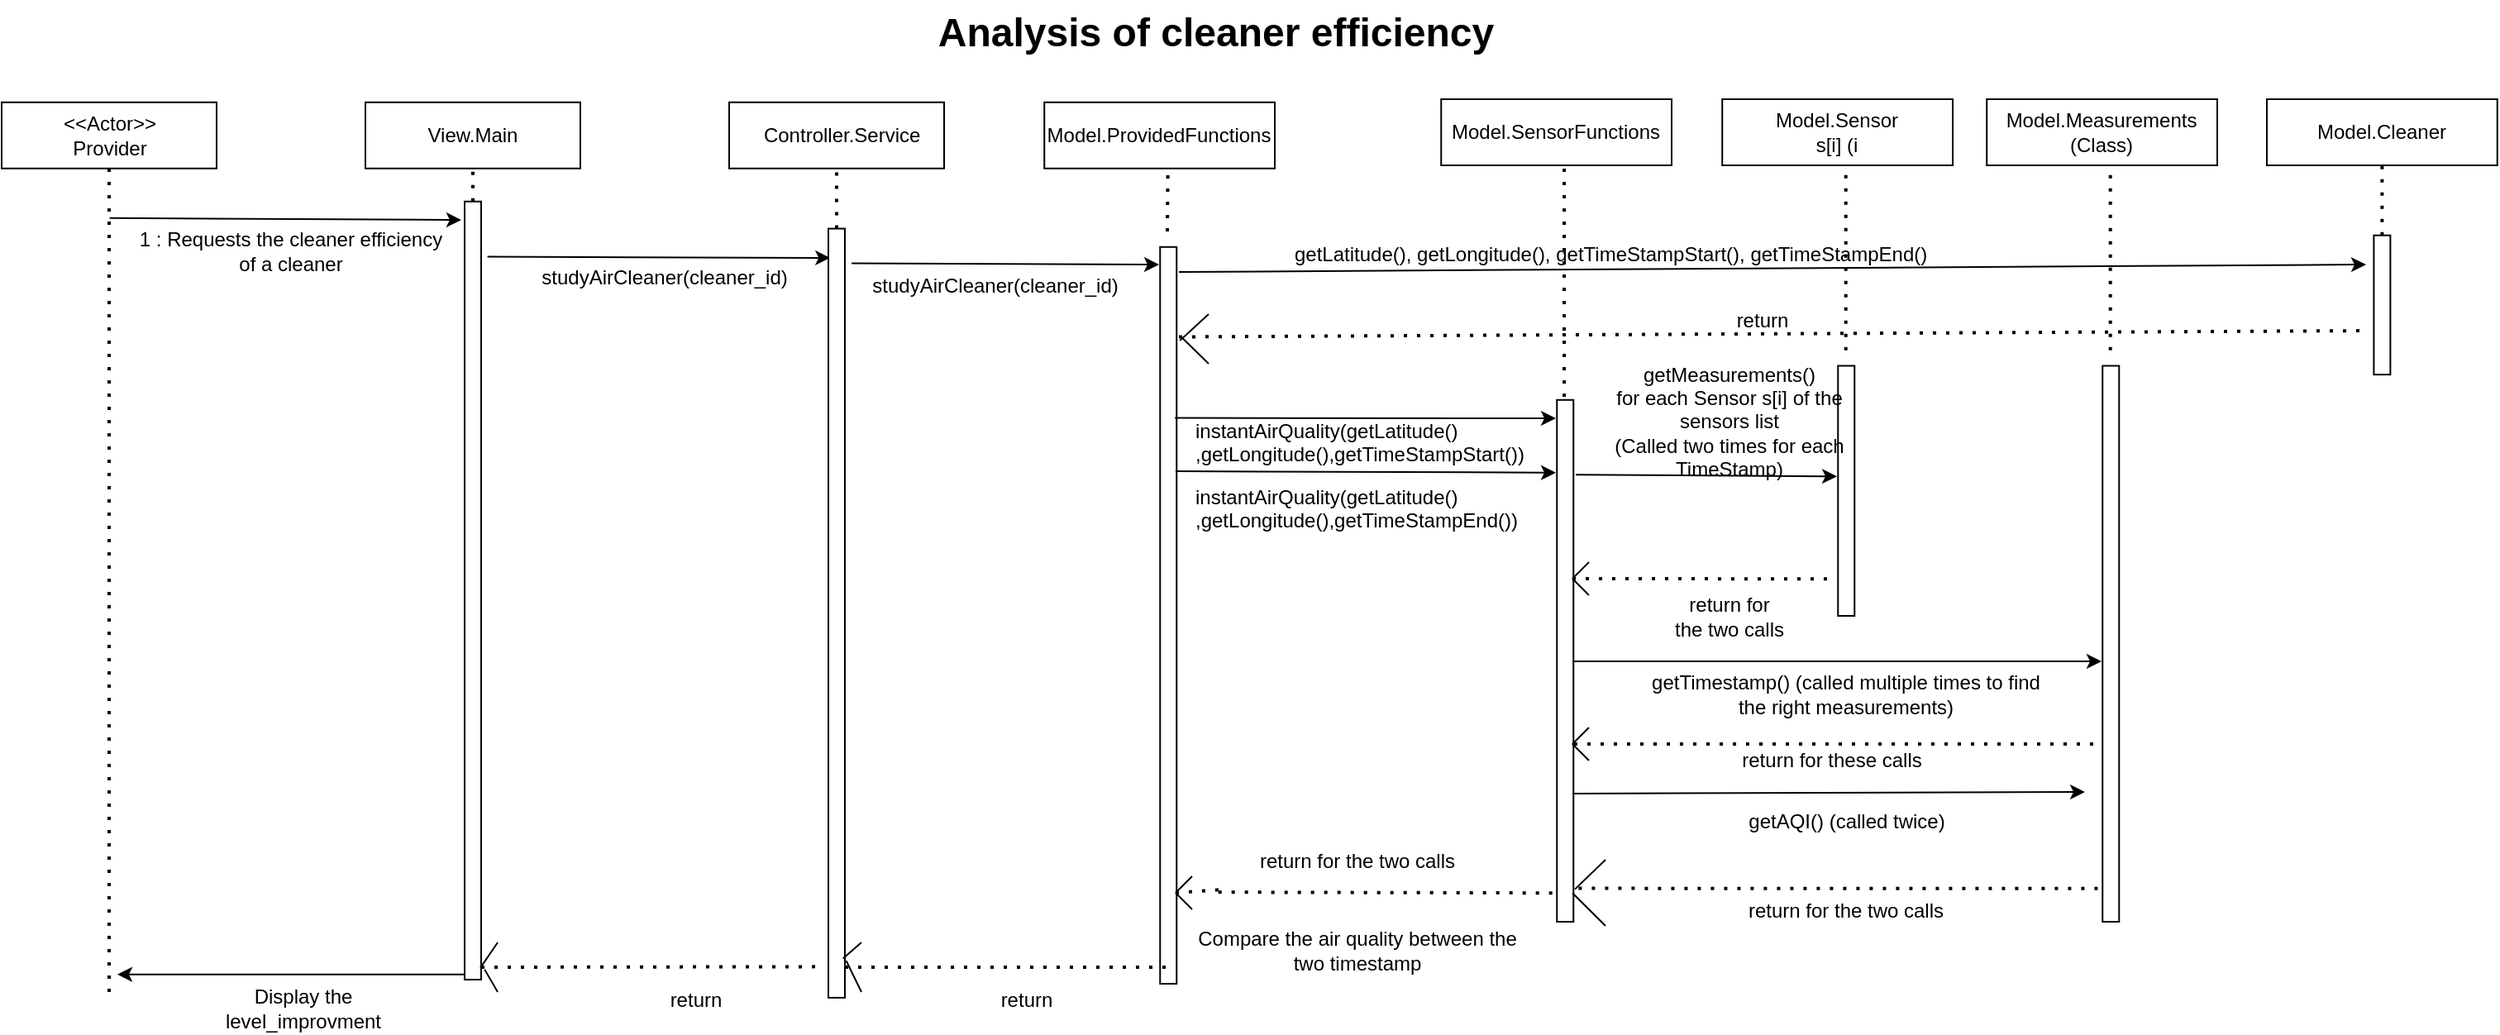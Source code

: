 <mxfile version="21.2.9" type="device">
  <diagram name="Page-1" id="ykdKxiUoXnnNfO1ILs0J">
    <mxGraphModel dx="2243" dy="595" grid="1" gridSize="10" guides="1" tooltips="1" connect="1" arrows="1" fold="1" page="1" pageScale="1" pageWidth="827" pageHeight="1169" math="0" shadow="0">
      <root>
        <mxCell id="0" />
        <mxCell id="1" parent="0" />
        <mxCell id="bs57F5KCe5MACJYOmROy-1" value="" style="rounded=0;whiteSpace=wrap;html=1;" parent="1" vertex="1">
          <mxGeometry x="-100" y="161.88" width="130" height="40" as="geometry" />
        </mxCell>
        <mxCell id="bs57F5KCe5MACJYOmROy-2" value="View.Main" style="text;html=1;strokeColor=none;fillColor=none;align=center;verticalAlign=middle;whiteSpace=wrap;rounded=0;" parent="1" vertex="1">
          <mxGeometry x="-65" y="166.88" width="60" height="30" as="geometry" />
        </mxCell>
        <mxCell id="bs57F5KCe5MACJYOmROy-3" value="" style="rounded=0;whiteSpace=wrap;html=1;" parent="1" vertex="1">
          <mxGeometry x="-320" y="161.88" width="130" height="40" as="geometry" />
        </mxCell>
        <mxCell id="bs57F5KCe5MACJYOmROy-4" value="&amp;lt;&amp;lt;Actor&amp;gt;&amp;gt;&lt;br&gt;Provider" style="text;html=1;strokeColor=none;fillColor=none;align=center;verticalAlign=middle;whiteSpace=wrap;rounded=0;" parent="1" vertex="1">
          <mxGeometry x="-292.5" y="166.88" width="75" height="30" as="geometry" />
        </mxCell>
        <mxCell id="bs57F5KCe5MACJYOmROy-5" value="" style="endArrow=classic;html=1;rounded=0;entryX=0.968;entryY=-0.129;entryDx=0;entryDy=0;exitX=0.024;exitY=0;exitDx=0;exitDy=0;exitPerimeter=0;entryPerimeter=0;" parent="1" target="bs57F5KCe5MACJYOmROy-39" edge="1">
          <mxGeometry width="50" height="50" relative="1" as="geometry">
            <mxPoint x="-254.72" y="231.88" as="sourcePoint" />
            <mxPoint x="-120" y="231.88" as="targetPoint" />
          </mxGeometry>
        </mxCell>
        <mxCell id="bs57F5KCe5MACJYOmROy-6" value="" style="rounded=0;whiteSpace=wrap;html=1;rotation=-90;" parent="1" vertex="1">
          <mxGeometry x="-270.31" y="452.2" width="470.63" height="10" as="geometry" />
        </mxCell>
        <mxCell id="bs57F5KCe5MACJYOmROy-17" value="" style="rounded=0;whiteSpace=wrap;html=1;" parent="1" vertex="1">
          <mxGeometry x="120" y="161.88" width="130" height="40" as="geometry" />
        </mxCell>
        <mxCell id="bs57F5KCe5MACJYOmROy-18" value="Controller.Service&lt;span style=&quot;white-space: pre;&quot;&gt; &lt;/span&gt;" style="text;html=1;strokeColor=none;fillColor=none;align=center;verticalAlign=middle;whiteSpace=wrap;rounded=0;" parent="1" vertex="1">
          <mxGeometry x="160" y="166.88" width="60" height="30" as="geometry" />
        </mxCell>
        <mxCell id="bs57F5KCe5MACJYOmROy-19" value="" style="endArrow=classic;html=1;rounded=0;entryX=0.962;entryY=0.113;entryDx=0;entryDy=0;entryPerimeter=0;exitX=0.929;exitY=1.381;exitDx=0;exitDy=0;exitPerimeter=0;" parent="1" source="bs57F5KCe5MACJYOmROy-6" target="bs57F5KCe5MACJYOmROy-22" edge="1">
          <mxGeometry width="50" height="50" relative="1" as="geometry">
            <mxPoint x="-20" y="338" as="sourcePoint" />
            <mxPoint x="180" y="343" as="targetPoint" />
          </mxGeometry>
        </mxCell>
        <mxCell id="bs57F5KCe5MACJYOmROy-20" value="studyAirCleaner(cleaner_id)" style="text;html=1;strokeColor=none;fillColor=none;align=center;verticalAlign=middle;whiteSpace=wrap;rounded=0;" parent="1" vertex="1">
          <mxGeometry x="50.63" y="253" width="60" height="30" as="geometry" />
        </mxCell>
        <mxCell id="bs57F5KCe5MACJYOmROy-22" value="" style="rounded=0;whiteSpace=wrap;html=1;rotation=-90;" parent="1" vertex="1">
          <mxGeometry x="-47.58" y="465.87" width="465.16" height="10" as="geometry" />
        </mxCell>
        <mxCell id="bs57F5KCe5MACJYOmROy-38" value="" style="endArrow=none;dashed=1;html=1;dashPattern=1 3;strokeWidth=2;rounded=0;entryX=0.5;entryY=1;entryDx=0;entryDy=0;" parent="1" target="bs57F5KCe5MACJYOmROy-3" edge="1">
          <mxGeometry width="50" height="50" relative="1" as="geometry">
            <mxPoint x="-255" y="700" as="sourcePoint" />
            <mxPoint x="-250" y="211.88" as="targetPoint" />
          </mxGeometry>
        </mxCell>
        <mxCell id="bs57F5KCe5MACJYOmROy-39" value="1 : Requests the cleaner efficiency&lt;br&gt;of a cleaner" style="text;html=1;strokeColor=none;fillColor=none;align=center;verticalAlign=middle;whiteSpace=wrap;rounded=0;" parent="1" vertex="1">
          <mxGeometry x="-255" y="236.88" width="220" height="30" as="geometry" />
        </mxCell>
        <mxCell id="bs57F5KCe5MACJYOmROy-40" value="" style="endArrow=none;dashed=1;html=1;dashPattern=1 3;strokeWidth=2;rounded=0;entryX=0.5;entryY=1;entryDx=0;entryDy=0;exitX=1;exitY=0.5;exitDx=0;exitDy=0;" parent="1" source="bs57F5KCe5MACJYOmROy-6" target="bs57F5KCe5MACJYOmROy-1" edge="1">
          <mxGeometry width="50" height="50" relative="1" as="geometry">
            <mxPoint x="-110" y="261.88" as="sourcePoint" />
            <mxPoint x="-60" y="211.88" as="targetPoint" />
          </mxGeometry>
        </mxCell>
        <mxCell id="bs57F5KCe5MACJYOmROy-41" value="" style="endArrow=none;dashed=1;html=1;dashPattern=1 3;strokeWidth=2;rounded=0;exitX=1;exitY=0.5;exitDx=0;exitDy=0;entryX=0.5;entryY=1.036;entryDx=0;entryDy=0;entryPerimeter=0;" parent="1" source="bs57F5KCe5MACJYOmROy-22" target="bs57F5KCe5MACJYOmROy-17" edge="1">
          <mxGeometry width="50" height="50" relative="1" as="geometry">
            <mxPoint x="180" y="221.88" as="sourcePoint" />
            <mxPoint x="230" y="171.88" as="targetPoint" />
          </mxGeometry>
        </mxCell>
        <mxCell id="9_FcKDV5dbuAONsDNkDG-13" value="" style="rounded=0;whiteSpace=wrap;html=1;" parent="1" vertex="1">
          <mxGeometry x="310.62" y="161.88" width="139.38" height="40" as="geometry" />
        </mxCell>
        <mxCell id="9_FcKDV5dbuAONsDNkDG-14" value="Model.ProvidedFunctions" style="text;html=1;strokeColor=none;fillColor=none;align=center;verticalAlign=middle;whiteSpace=wrap;rounded=0;" parent="1" vertex="1">
          <mxGeometry x="350.31" y="166.88" width="60" height="30" as="geometry" />
        </mxCell>
        <mxCell id="9_FcKDV5dbuAONsDNkDG-15" value="" style="rounded=0;whiteSpace=wrap;html=1;rotation=-90;" parent="1" vertex="1">
          <mxGeometry x="162.82" y="467.2" width="445.62" height="10" as="geometry" />
        </mxCell>
        <mxCell id="9_FcKDV5dbuAONsDNkDG-16" value="" style="endArrow=none;dashed=1;html=1;dashPattern=1 3;strokeWidth=2;rounded=0;" parent="1" edge="1">
          <mxGeometry width="50" height="50" relative="1" as="geometry">
            <mxPoint x="385" y="240" as="sourcePoint" />
            <mxPoint x="385.35" y="201.88" as="targetPoint" />
          </mxGeometry>
        </mxCell>
        <mxCell id="9_FcKDV5dbuAONsDNkDG-17" value="" style="endArrow=classic;html=1;rounded=0;exitX=0.955;exitY=1.403;exitDx=0;exitDy=0;exitPerimeter=0;" parent="1" source="bs57F5KCe5MACJYOmROy-22" edge="1">
          <mxGeometry width="50" height="50" relative="1" as="geometry">
            <mxPoint x="420" y="391.88" as="sourcePoint" />
            <mxPoint x="380" y="260" as="targetPoint" />
          </mxGeometry>
        </mxCell>
        <mxCell id="9_FcKDV5dbuAONsDNkDG-20" value="studyAirCleaner(cleaner_id)" style="text;html=1;strokeColor=none;fillColor=none;align=center;verticalAlign=middle;whiteSpace=wrap;rounded=0;" parent="1" vertex="1">
          <mxGeometry x="250.62" y="257.88" width="60" height="30" as="geometry" />
        </mxCell>
        <mxCell id="9_FcKDV5dbuAONsDNkDG-21" value="" style="endArrow=classic;html=1;rounded=0;exitX=0.768;exitY=0.897;exitDx=0;exitDy=0;exitPerimeter=0;" parent="1" source="9_FcKDV5dbuAONsDNkDG-15" edge="1">
          <mxGeometry width="50" height="50" relative="1" as="geometry">
            <mxPoint x="390" y="341.88" as="sourcePoint" />
            <mxPoint x="620" y="353" as="targetPoint" />
          </mxGeometry>
        </mxCell>
        <mxCell id="9_FcKDV5dbuAONsDNkDG-22" value="" style="endArrow=classic;html=1;rounded=0;" parent="1" edge="1">
          <mxGeometry width="50" height="50" relative="1" as="geometry">
            <mxPoint x="390" y="385" as="sourcePoint" />
            <mxPoint x="620" y="385.88" as="targetPoint" />
          </mxGeometry>
        </mxCell>
        <mxCell id="9_FcKDV5dbuAONsDNkDG-23" value="instantAirQuality(getLatitude()&lt;br&gt;,getLongitude(),getTimeStampStart())" style="text;whiteSpace=wrap;html=1;" parent="1" vertex="1">
          <mxGeometry x="400" y="346.88" width="200" height="65" as="geometry" />
        </mxCell>
        <mxCell id="9_FcKDV5dbuAONsDNkDG-42" value="instantAirQuality(getLatitude()&lt;br&gt;,getLongitude(),getTimeStampEnd())" style="text;whiteSpace=wrap;html=1;" parent="1" vertex="1">
          <mxGeometry x="400" y="386.88" width="200" height="65" as="geometry" />
        </mxCell>
        <mxCell id="9_FcKDV5dbuAONsDNkDG-49" value="" style="rounded=0;whiteSpace=wrap;html=1;rotation=-90;" parent="1" vertex="1">
          <mxGeometry x="467.82" y="494.7" width="315.62" height="10" as="geometry" />
        </mxCell>
        <mxCell id="9_FcKDV5dbuAONsDNkDG-50" value="" style="endArrow=none;dashed=1;html=1;dashPattern=1 3;strokeWidth=2;rounded=0;" parent="1" edge="1">
          <mxGeometry width="50" height="50" relative="1" as="geometry">
            <mxPoint x="625" y="340" as="sourcePoint" />
            <mxPoint x="625" y="200" as="targetPoint" />
          </mxGeometry>
        </mxCell>
        <mxCell id="9_FcKDV5dbuAONsDNkDG-53" value="" style="endArrow=none;dashed=1;html=1;dashPattern=1 3;strokeWidth=2;rounded=0;exitX=0.132;exitY=1.201;exitDx=0;exitDy=0;exitPerimeter=0;" parent="1" edge="1">
          <mxGeometry width="50" height="50" relative="1" as="geometry">
            <mxPoint x="415.84" y="639.608" as="sourcePoint" />
            <mxPoint x="620" y="640.12" as="targetPoint" />
          </mxGeometry>
        </mxCell>
        <mxCell id="9_FcKDV5dbuAONsDNkDG-55" value="" style="endArrow=none;html=1;rounded=0;" parent="1" edge="1">
          <mxGeometry width="50" height="50" relative="1" as="geometry">
            <mxPoint x="390" y="640" as="sourcePoint" />
            <mxPoint x="400" y="650" as="targetPoint" />
            <Array as="points">
              <mxPoint x="400" y="650" />
            </Array>
          </mxGeometry>
        </mxCell>
        <mxCell id="9_FcKDV5dbuAONsDNkDG-56" value="return for the two calls" style="text;html=1;strokeColor=none;fillColor=none;align=center;verticalAlign=middle;whiteSpace=wrap;rounded=0;" parent="1" vertex="1">
          <mxGeometry x="430" y="606" width="140" height="30" as="geometry" />
        </mxCell>
        <mxCell id="9_FcKDV5dbuAONsDNkDG-62" value="Compare the air quality between the two timestamp" style="text;html=1;strokeColor=none;fillColor=none;align=center;verticalAlign=middle;whiteSpace=wrap;rounded=0;" parent="1" vertex="1">
          <mxGeometry x="400" y="660" width="200" height="30" as="geometry" />
        </mxCell>
        <mxCell id="9_FcKDV5dbuAONsDNkDG-69" value="" style="rounded=0;whiteSpace=wrap;html=1;" parent="1" vertex="1">
          <mxGeometry x="550.62" y="160" width="139.38" height="40" as="geometry" />
        </mxCell>
        <mxCell id="9_FcKDV5dbuAONsDNkDG-70" value="Model.SensorFunctions" style="text;html=1;strokeColor=none;fillColor=none;align=center;verticalAlign=middle;whiteSpace=wrap;rounded=0;" parent="1" vertex="1">
          <mxGeometry x="590.31" y="165" width="60" height="30" as="geometry" />
        </mxCell>
        <mxCell id="9_FcKDV5dbuAONsDNkDG-71" value="" style="endArrow=none;dashed=1;html=1;dashPattern=1 3;strokeWidth=2;rounded=0;" parent="1" edge="1">
          <mxGeometry width="50" height="50" relative="1" as="geometry">
            <mxPoint x="-30" y="685" as="sourcePoint" />
            <mxPoint x="175" y="684.68" as="targetPoint" />
          </mxGeometry>
        </mxCell>
        <mxCell id="9_FcKDV5dbuAONsDNkDG-72" value="" style="endArrow=none;html=1;rounded=0;exitX=0.013;exitY=1.209;exitDx=0;exitDy=0;exitPerimeter=0;" parent="1" source="bs57F5KCe5MACJYOmROy-6" edge="1">
          <mxGeometry width="50" height="50" relative="1" as="geometry">
            <mxPoint x="-30" y="575" as="sourcePoint" />
            <mxPoint x="-20" y="700" as="targetPoint" />
          </mxGeometry>
        </mxCell>
        <mxCell id="9_FcKDV5dbuAONsDNkDG-73" value="" style="endArrow=none;html=1;rounded=0;exitX=0.015;exitY=0.951;exitDx=0;exitDy=0;exitPerimeter=0;" parent="1" source="bs57F5KCe5MACJYOmROy-6" edge="1">
          <mxGeometry width="50" height="50" relative="1" as="geometry">
            <mxPoint x="-30" y="575" as="sourcePoint" />
            <mxPoint x="-20" y="670" as="targetPoint" />
            <Array as="points">
              <mxPoint x="-20" y="670" />
            </Array>
          </mxGeometry>
        </mxCell>
        <mxCell id="9_FcKDV5dbuAONsDNkDG-74" value="return" style="text;html=1;strokeColor=none;fillColor=none;align=center;verticalAlign=middle;whiteSpace=wrap;rounded=0;" parent="1" vertex="1">
          <mxGeometry x="70" y="690" width="60" height="30" as="geometry" />
        </mxCell>
        <mxCell id="9_FcKDV5dbuAONsDNkDG-75" value="" style="endArrow=none;dashed=1;html=1;dashPattern=1 3;strokeWidth=2;rounded=0;entryX=0.5;entryY=0;entryDx=0;entryDy=0;" parent="1" edge="1">
          <mxGeometry width="50" height="50" relative="1" as="geometry">
            <mxPoint x="190" y="685" as="sourcePoint" />
            <mxPoint x="387.81" y="685" as="targetPoint" />
          </mxGeometry>
        </mxCell>
        <mxCell id="9_FcKDV5dbuAONsDNkDG-76" value="" style="endArrow=none;html=1;rounded=0;exitX=0.051;exitY=0.887;exitDx=0;exitDy=0;exitPerimeter=0;" parent="1" source="bs57F5KCe5MACJYOmROy-22" edge="1">
          <mxGeometry width="50" height="50" relative="1" as="geometry">
            <mxPoint x="190" y="690" as="sourcePoint" />
            <mxPoint x="200" y="670" as="targetPoint" />
            <Array as="points">
              <mxPoint x="200" y="670" />
            </Array>
          </mxGeometry>
        </mxCell>
        <mxCell id="9_FcKDV5dbuAONsDNkDG-79" value="" style="endArrow=classic;html=1;rounded=0;exitX=0.459;exitY=-0.383;exitDx=0;exitDy=0;exitPerimeter=0;" parent="1" edge="1">
          <mxGeometry width="50" height="50" relative="1" as="geometry">
            <mxPoint x="-40" y="689.35" as="sourcePoint" />
            <mxPoint x="-250" y="689.35" as="targetPoint" />
          </mxGeometry>
        </mxCell>
        <mxCell id="9_FcKDV5dbuAONsDNkDG-80" value="Display the level_improvment" style="text;html=1;strokeColor=none;fillColor=none;align=center;verticalAlign=middle;whiteSpace=wrap;rounded=0;" parent="1" vertex="1">
          <mxGeometry x="-200" y="695" width="125" height="30" as="geometry" />
        </mxCell>
        <mxCell id="9_FcKDV5dbuAONsDNkDG-106" value="" style="rounded=0;whiteSpace=wrap;html=1;rotation=-90;" parent="1" vertex="1">
          <mxGeometry x="720" y="391.88" width="151.25" height="10" as="geometry" />
        </mxCell>
        <mxCell id="9_FcKDV5dbuAONsDNkDG-107" value="" style="endArrow=none;dashed=1;html=1;dashPattern=1 3;strokeWidth=2;rounded=0;" parent="1" edge="1">
          <mxGeometry width="50" height="50" relative="1" as="geometry">
            <mxPoint x="795.35" y="311.88" as="sourcePoint" />
            <mxPoint x="795.35" y="191.88" as="targetPoint" />
          </mxGeometry>
        </mxCell>
        <mxCell id="9_FcKDV5dbuAONsDNkDG-108" value="" style="rounded=0;whiteSpace=wrap;html=1;" parent="1" vertex="1">
          <mxGeometry x="720.62" y="160" width="139.38" height="40" as="geometry" />
        </mxCell>
        <mxCell id="9_FcKDV5dbuAONsDNkDG-109" value="Model.Sensor&lt;br&gt;s[i] (i" style="text;html=1;strokeColor=none;fillColor=none;align=center;verticalAlign=middle;whiteSpace=wrap;rounded=0;" parent="1" vertex="1">
          <mxGeometry x="760" y="165" width="60.31" height="30" as="geometry" />
        </mxCell>
        <mxCell id="9_FcKDV5dbuAONsDNkDG-110" value="" style="endArrow=classic;html=1;rounded=0;exitX=0.706;exitY=1.152;exitDx=0;exitDy=0;exitPerimeter=0;" parent="1" edge="1">
          <mxGeometry width="50" height="50" relative="1" as="geometry">
            <mxPoint x="632" y="387.12" as="sourcePoint" />
            <mxPoint x="790" y="388.12" as="targetPoint" />
          </mxGeometry>
        </mxCell>
        <mxCell id="9_FcKDV5dbuAONsDNkDG-114" value="" style="rounded=0;whiteSpace=wrap;html=1;rotation=-90;" parent="1" vertex="1">
          <mxGeometry x="787.5" y="484.38" width="336.25" height="10" as="geometry" />
        </mxCell>
        <mxCell id="9_FcKDV5dbuAONsDNkDG-115" value="" style="endArrow=none;dashed=1;html=1;dashPattern=1 3;strokeWidth=2;rounded=0;" parent="1" edge="1">
          <mxGeometry width="50" height="50" relative="1" as="geometry">
            <mxPoint x="955.35" y="311.88" as="sourcePoint" />
            <mxPoint x="955.35" y="191.88" as="targetPoint" />
          </mxGeometry>
        </mxCell>
        <mxCell id="9_FcKDV5dbuAONsDNkDG-116" value="" style="rounded=0;whiteSpace=wrap;html=1;" parent="1" vertex="1">
          <mxGeometry x="880.62" y="160" width="139.38" height="40" as="geometry" />
        </mxCell>
        <mxCell id="9_FcKDV5dbuAONsDNkDG-117" value="Model.Measurements&lt;br&gt;(Class)" style="text;html=1;strokeColor=none;fillColor=none;align=center;verticalAlign=middle;whiteSpace=wrap;rounded=0;" parent="1" vertex="1">
          <mxGeometry x="920.31" y="165" width="60" height="30" as="geometry" />
        </mxCell>
        <mxCell id="9_FcKDV5dbuAONsDNkDG-118" value="" style="endArrow=none;dashed=1;html=1;dashPattern=1 3;strokeWidth=2;rounded=0;" parent="1" edge="1">
          <mxGeometry width="50" height="50" relative="1" as="geometry">
            <mxPoint x="630" y="450" as="sourcePoint" />
            <mxPoint x="790" y="450.12" as="targetPoint" />
          </mxGeometry>
        </mxCell>
        <mxCell id="9_FcKDV5dbuAONsDNkDG-119" value="" style="endArrow=none;html=1;rounded=0;" parent="1" edge="1">
          <mxGeometry width="50" height="50" relative="1" as="geometry">
            <mxPoint x="630" y="450" as="sourcePoint" />
            <mxPoint x="640" y="440" as="targetPoint" />
          </mxGeometry>
        </mxCell>
        <mxCell id="9_FcKDV5dbuAONsDNkDG-120" value="" style="endArrow=none;html=1;rounded=0;" parent="1" edge="1">
          <mxGeometry width="50" height="50" relative="1" as="geometry">
            <mxPoint x="630" y="450" as="sourcePoint" />
            <mxPoint x="640" y="460" as="targetPoint" />
            <Array as="points">
              <mxPoint x="640" y="460" />
            </Array>
          </mxGeometry>
        </mxCell>
        <mxCell id="9_FcKDV5dbuAONsDNkDG-121" value="return for the two calls" style="text;html=1;strokeColor=none;fillColor=none;align=center;verticalAlign=middle;whiteSpace=wrap;rounded=0;" parent="1" vertex="1">
          <mxGeometry x="690" y="458.12" width="70" height="30" as="geometry" />
        </mxCell>
        <mxCell id="ShpuO0ebEkKeQniD5H_K-5" value="" style="endArrow=classic;html=1;rounded=0;" parent="1" edge="1">
          <mxGeometry width="50" height="50" relative="1" as="geometry">
            <mxPoint x="630" y="500" as="sourcePoint" />
            <mxPoint x="950" y="500" as="targetPoint" />
          </mxGeometry>
        </mxCell>
        <mxCell id="9_FcKDV5dbuAONsDNkDG-111" value="getMeasurements()&lt;br style=&quot;border-color: var(--border-color);&quot;&gt;for each Sensor s[i] of the sensors list&lt;br&gt;(Called two times for each TimeStamp)" style="text;html=1;strokeColor=none;fillColor=none;align=center;verticalAlign=middle;whiteSpace=wrap;rounded=0;" parent="1" vertex="1">
          <mxGeometry x="650.15" y="340" width="149.69" height="30" as="geometry" />
        </mxCell>
        <mxCell id="ShpuO0ebEkKeQniD5H_K-7" value="getTimestamp() (called multiple times to find the right measurements)" style="text;html=1;strokeColor=none;fillColor=none;align=center;verticalAlign=middle;whiteSpace=wrap;rounded=0;" parent="1" vertex="1">
          <mxGeometry x="673.29" y="504.7" width="244.69" height="30" as="geometry" />
        </mxCell>
        <mxCell id="ShpuO0ebEkKeQniD5H_K-9" value="" style="endArrow=none;dashed=1;html=1;dashPattern=1 3;strokeWidth=2;rounded=0;" parent="1" edge="1">
          <mxGeometry width="50" height="50" relative="1" as="geometry">
            <mxPoint x="631" y="550" as="sourcePoint" />
            <mxPoint x="950" y="550" as="targetPoint" />
            <Array as="points">
              <mxPoint x="900" y="550" />
            </Array>
          </mxGeometry>
        </mxCell>
        <mxCell id="ShpuO0ebEkKeQniD5H_K-11" value="" style="endArrow=none;html=1;rounded=0;" parent="1" edge="1">
          <mxGeometry width="50" height="50" relative="1" as="geometry">
            <mxPoint x="630" y="550" as="sourcePoint" />
            <mxPoint x="640" y="540" as="targetPoint" />
            <Array as="points">
              <mxPoint x="640" y="540" />
            </Array>
          </mxGeometry>
        </mxCell>
        <mxCell id="ShpuO0ebEkKeQniD5H_K-12" value="" style="endArrow=none;html=1;rounded=0;" parent="1" edge="1">
          <mxGeometry width="50" height="50" relative="1" as="geometry">
            <mxPoint x="630" y="550" as="sourcePoint" />
            <mxPoint x="640" y="560" as="targetPoint" />
            <Array as="points" />
          </mxGeometry>
        </mxCell>
        <mxCell id="ShpuO0ebEkKeQniD5H_K-13" value="return for these calls" style="text;html=1;strokeColor=none;fillColor=none;align=center;verticalAlign=middle;whiteSpace=wrap;rounded=0;" parent="1" vertex="1">
          <mxGeometry x="722" y="545" width="130" height="30" as="geometry" />
        </mxCell>
        <mxCell id="ShpuO0ebEkKeQniD5H_K-14" value="" style="endArrow=classic;html=1;rounded=0;" parent="1" edge="1">
          <mxGeometry width="50" height="50" relative="1" as="geometry">
            <mxPoint x="630" y="580" as="sourcePoint" />
            <mxPoint x="940" y="579" as="targetPoint" />
          </mxGeometry>
        </mxCell>
        <mxCell id="ShpuO0ebEkKeQniD5H_K-15" value="&lt;div&gt;getAQI() (called twice)&lt;br&gt;&lt;/div&gt;" style="text;html=1;strokeColor=none;fillColor=none;align=center;verticalAlign=middle;whiteSpace=wrap;rounded=0;" parent="1" vertex="1">
          <mxGeometry x="675.63" y="582" width="240" height="30" as="geometry" />
        </mxCell>
        <mxCell id="ShpuO0ebEkKeQniD5H_K-18" value="" style="endArrow=none;dashed=1;html=1;dashPattern=1 3;strokeWidth=2;rounded=0;" parent="1" edge="1">
          <mxGeometry width="50" height="50" relative="1" as="geometry">
            <mxPoint x="390" y="640" as="sourcePoint" />
            <mxPoint x="418.417" y="638.0" as="targetPoint" />
          </mxGeometry>
        </mxCell>
        <mxCell id="ShpuO0ebEkKeQniD5H_K-20" value="" style="endArrow=none;html=1;rounded=0;" parent="1" edge="1">
          <mxGeometry width="50" height="50" relative="1" as="geometry">
            <mxPoint x="390" y="640" as="sourcePoint" />
            <mxPoint x="400" y="630" as="targetPoint" />
            <Array as="points" />
          </mxGeometry>
        </mxCell>
        <mxCell id="ShpuO0ebEkKeQniD5H_K-22" value="" style="endArrow=none;html=1;rounded=0;exitX=0.048;exitY=1.081;exitDx=0;exitDy=0;exitPerimeter=0;" parent="1" source="bs57F5KCe5MACJYOmROy-22" edge="1">
          <mxGeometry width="50" height="50" relative="1" as="geometry">
            <mxPoint x="199" y="694" as="sourcePoint" />
            <mxPoint x="200" y="700" as="targetPoint" />
            <Array as="points" />
          </mxGeometry>
        </mxCell>
        <mxCell id="ShpuO0ebEkKeQniD5H_K-23" value="return" style="text;html=1;strokeColor=none;fillColor=none;align=center;verticalAlign=middle;whiteSpace=wrap;rounded=0;" parent="1" vertex="1">
          <mxGeometry x="270" y="690" width="60" height="30" as="geometry" />
        </mxCell>
        <mxCell id="ShpuO0ebEkKeQniD5H_K-26" value="Model.Cleaner" style="rounded=0;whiteSpace=wrap;html=1;" parent="1" vertex="1">
          <mxGeometry x="1050" y="160" width="139.38" height="40" as="geometry" />
        </mxCell>
        <mxCell id="ShpuO0ebEkKeQniD5H_K-27" value="" style="endArrow=none;dashed=1;html=1;dashPattern=1 3;strokeWidth=2;rounded=0;entryX=0.5;entryY=1;entryDx=0;entryDy=0;exitX=1;exitY=0.5;exitDx=0;exitDy=0;" parent="1" source="ShpuO0ebEkKeQniD5H_K-28" target="ShpuO0ebEkKeQniD5H_K-26" edge="1">
          <mxGeometry width="50" height="50" relative="1" as="geometry">
            <mxPoint x="1120" y="220" as="sourcePoint" />
            <mxPoint x="965.35" y="201.88" as="targetPoint" />
          </mxGeometry>
        </mxCell>
        <mxCell id="ShpuO0ebEkKeQniD5H_K-28" value="" style="rounded=0;whiteSpace=wrap;html=1;rotation=-90;" parent="1" vertex="1">
          <mxGeometry x="1077.58" y="279.46" width="84.22" height="10" as="geometry" />
        </mxCell>
        <mxCell id="ShpuO0ebEkKeQniD5H_K-29" value="" style="endArrow=classic;html=1;rounded=0;exitX=0.966;exitY=1.137;exitDx=0;exitDy=0;exitPerimeter=0;" parent="1" source="9_FcKDV5dbuAONsDNkDG-15" edge="1">
          <mxGeometry width="50" height="50" relative="1" as="geometry">
            <mxPoint x="400" y="363" as="sourcePoint" />
            <mxPoint x="1110" y="260" as="targetPoint" />
          </mxGeometry>
        </mxCell>
        <mxCell id="ShpuO0ebEkKeQniD5H_K-30" value="" style="endArrow=none;dashed=1;html=1;dashPattern=1 3;strokeWidth=2;rounded=0;exitX=0.878;exitY=1.137;exitDx=0;exitDy=0;exitPerimeter=0;" parent="1" source="9_FcKDV5dbuAONsDNkDG-15" edge="1">
          <mxGeometry width="50" height="50" relative="1" as="geometry">
            <mxPoint x="640" y="460" as="sourcePoint" />
            <mxPoint x="1110" y="300" as="targetPoint" />
          </mxGeometry>
        </mxCell>
        <mxCell id="ShpuO0ebEkKeQniD5H_K-31" value="" style="endArrow=none;dashed=1;html=1;dashPattern=1 3;strokeWidth=2;rounded=0;exitX=0.064;exitY=1.308;exitDx=0;exitDy=0;exitPerimeter=0;entryX=0.06;entryY=-0.062;entryDx=0;entryDy=0;entryPerimeter=0;" parent="1" source="9_FcKDV5dbuAONsDNkDG-49" target="9_FcKDV5dbuAONsDNkDG-114" edge="1">
          <mxGeometry width="50" height="50" relative="1" as="geometry">
            <mxPoint x="640" y="460" as="sourcePoint" />
            <mxPoint x="950" y="640" as="targetPoint" />
          </mxGeometry>
        </mxCell>
        <mxCell id="ShpuO0ebEkKeQniD5H_K-32" value="" style="endArrow=none;html=1;rounded=0;exitX=0.062;exitY=1.078;exitDx=0;exitDy=0;exitPerimeter=0;" parent="1" source="9_FcKDV5dbuAONsDNkDG-49" edge="1">
          <mxGeometry width="50" height="50" relative="1" as="geometry">
            <mxPoint x="640" y="560" as="sourcePoint" />
            <mxPoint x="650" y="620" as="targetPoint" />
            <Array as="points" />
          </mxGeometry>
        </mxCell>
        <mxCell id="ShpuO0ebEkKeQniD5H_K-33" value="" style="endArrow=none;html=1;rounded=0;exitX=0.055;exitY=0.937;exitDx=0;exitDy=0;exitPerimeter=0;" parent="1" source="9_FcKDV5dbuAONsDNkDG-49" edge="1">
          <mxGeometry width="50" height="50" relative="1" as="geometry">
            <mxPoint x="650" y="570" as="sourcePoint" />
            <mxPoint x="650" y="660" as="targetPoint" />
            <Array as="points" />
          </mxGeometry>
        </mxCell>
        <mxCell id="ShpuO0ebEkKeQniD5H_K-34" value="return for the two calls" style="text;html=1;strokeColor=none;fillColor=none;align=center;verticalAlign=middle;whiteSpace=wrap;rounded=0;" parent="1" vertex="1">
          <mxGeometry x="725.94" y="636" width="139.37" height="30" as="geometry" />
        </mxCell>
        <mxCell id="ShpuO0ebEkKeQniD5H_K-35" value="getLatitude(), getLongitude(), getTimeStampStart(), getTimeStampEnd()" style="text;whiteSpace=wrap;html=1;" parent="1" vertex="1">
          <mxGeometry x="460" y="240" width="400" height="20" as="geometry" />
        </mxCell>
        <mxCell id="ShpuO0ebEkKeQniD5H_K-36" value="return" style="text;html=1;strokeColor=none;fillColor=none;align=center;verticalAlign=middle;whiteSpace=wrap;rounded=0;" parent="1" vertex="1">
          <mxGeometry x="710" y="279.46" width="70" height="30" as="geometry" />
        </mxCell>
        <mxCell id="ShpuO0ebEkKeQniD5H_K-38" value="" style="endArrow=none;html=1;rounded=0;exitX=0.873;exitY=1.197;exitDx=0;exitDy=0;exitPerimeter=0;" parent="1" source="9_FcKDV5dbuAONsDNkDG-15" edge="1">
          <mxGeometry width="50" height="50" relative="1" as="geometry">
            <mxPoint x="400" y="650" as="sourcePoint" />
            <mxPoint x="410" y="290" as="targetPoint" />
            <Array as="points" />
          </mxGeometry>
        </mxCell>
        <mxCell id="ShpuO0ebEkKeQniD5H_K-39" value="" style="endArrow=none;html=1;rounded=0;exitX=0.878;exitY=1.277;exitDx=0;exitDy=0;exitPerimeter=0;" parent="1" source="9_FcKDV5dbuAONsDNkDG-15" edge="1">
          <mxGeometry width="50" height="50" relative="1" as="geometry">
            <mxPoint x="403" y="316" as="sourcePoint" />
            <mxPoint x="410" y="320" as="targetPoint" />
            <Array as="points" />
          </mxGeometry>
        </mxCell>
        <mxCell id="O4eCmVBibOSDJZgodQc2-1" value="Analysis of cleaner efficiency" style="text;strokeColor=none;fillColor=none;html=1;fontSize=24;fontStyle=1;verticalAlign=middle;align=center;" parent="1" vertex="1">
          <mxGeometry x="364" y="100" width="100" height="40" as="geometry" />
        </mxCell>
      </root>
    </mxGraphModel>
  </diagram>
</mxfile>
